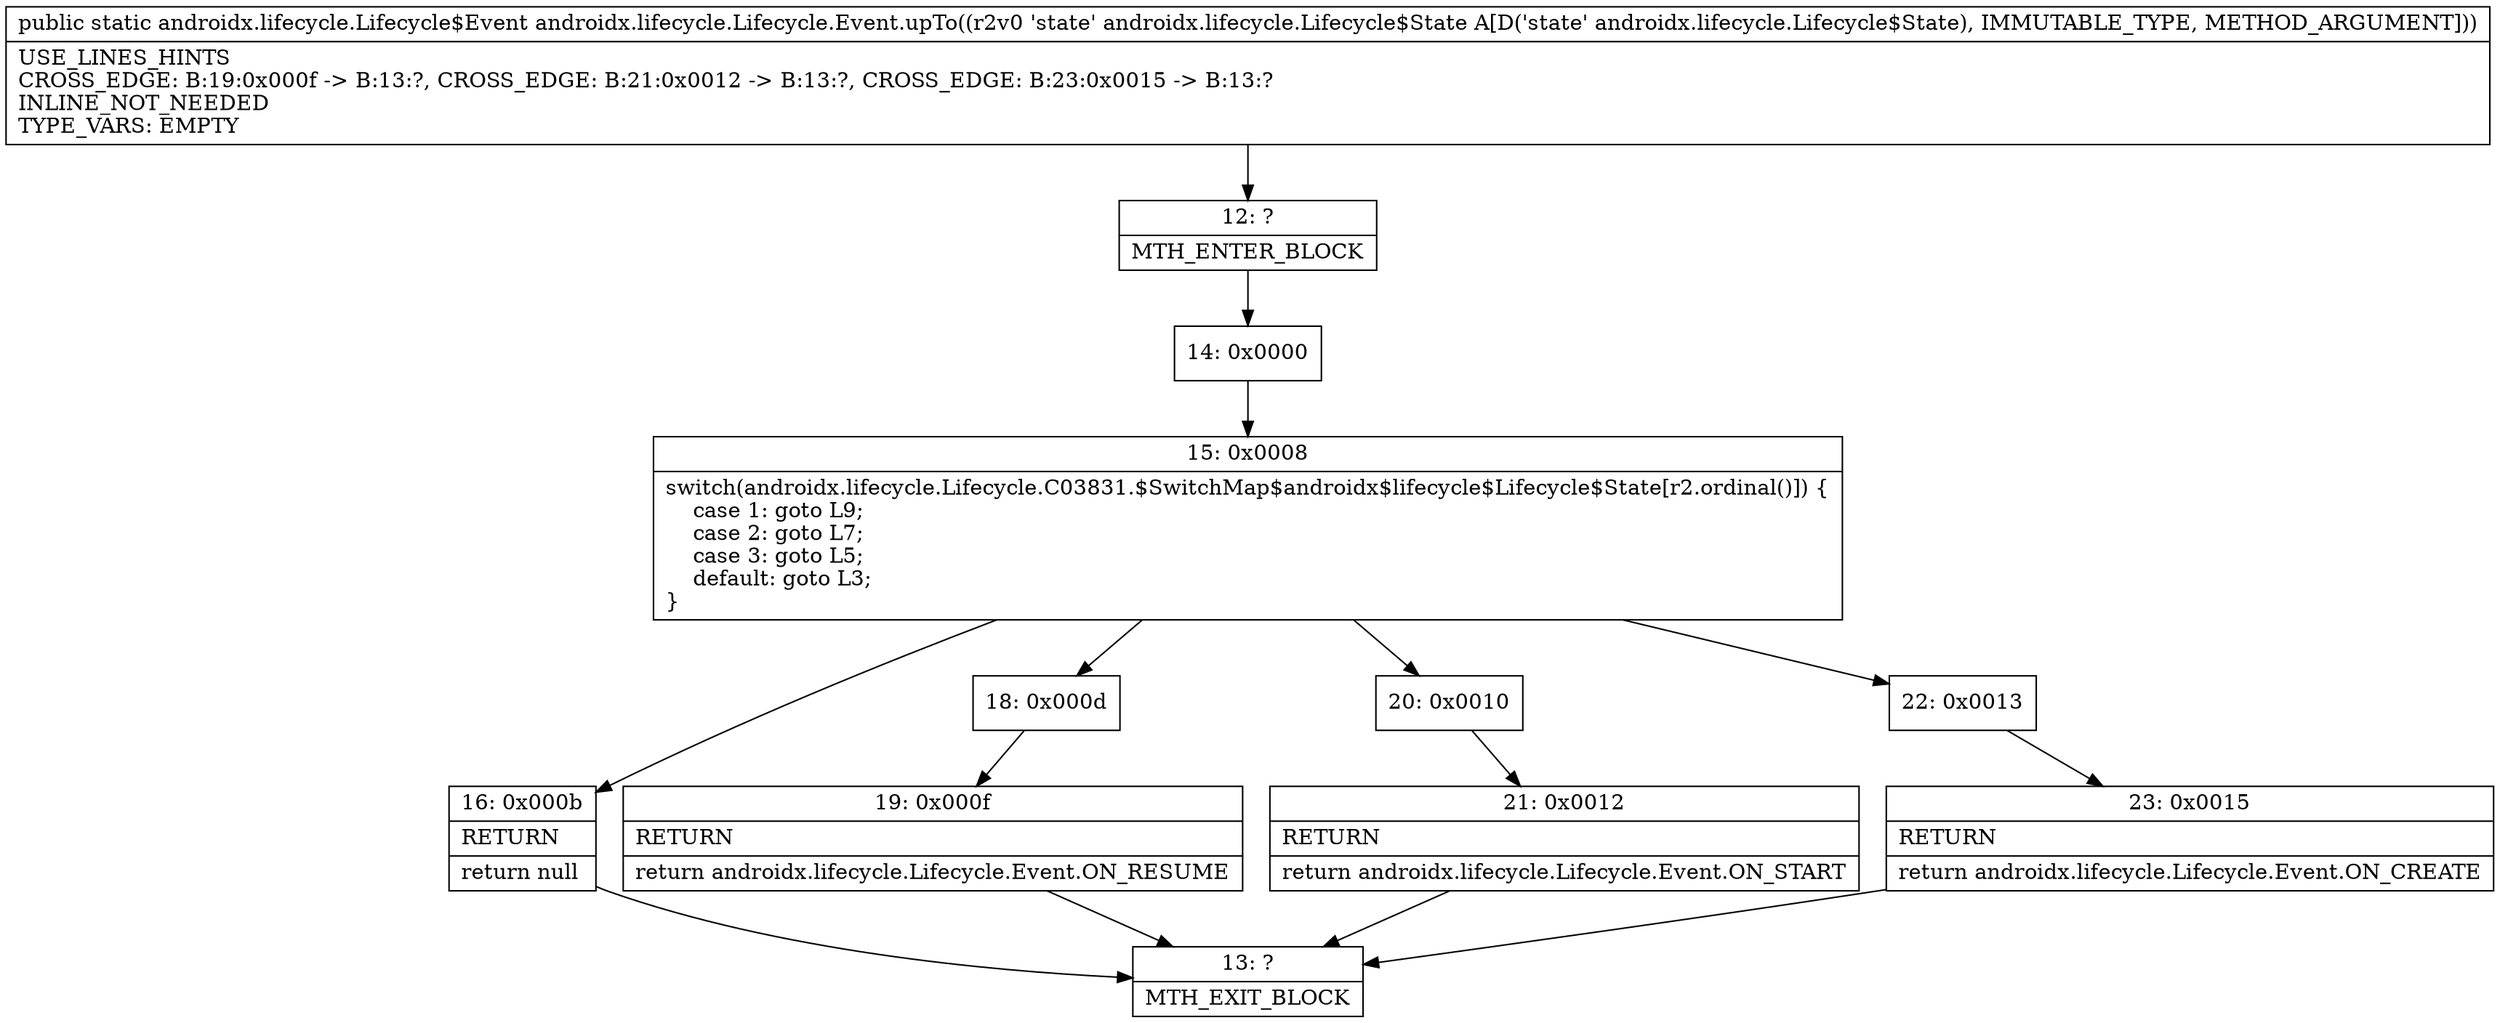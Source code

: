 digraph "CFG forandroidx.lifecycle.Lifecycle.Event.upTo(Landroidx\/lifecycle\/Lifecycle$State;)Landroidx\/lifecycle\/Lifecycle$Event;" {
Node_12 [shape=record,label="{12\:\ ?|MTH_ENTER_BLOCK\l}"];
Node_14 [shape=record,label="{14\:\ 0x0000}"];
Node_15 [shape=record,label="{15\:\ 0x0008|switch(androidx.lifecycle.Lifecycle.C03831.$SwitchMap$androidx$lifecycle$Lifecycle$State[r2.ordinal()]) \{\l    case 1: goto L9;\l    case 2: goto L7;\l    case 3: goto L5;\l    default: goto L3;\l\}\l}"];
Node_16 [shape=record,label="{16\:\ 0x000b|RETURN\l|return null\l}"];
Node_13 [shape=record,label="{13\:\ ?|MTH_EXIT_BLOCK\l}"];
Node_18 [shape=record,label="{18\:\ 0x000d}"];
Node_19 [shape=record,label="{19\:\ 0x000f|RETURN\l|return androidx.lifecycle.Lifecycle.Event.ON_RESUME\l}"];
Node_20 [shape=record,label="{20\:\ 0x0010}"];
Node_21 [shape=record,label="{21\:\ 0x0012|RETURN\l|return androidx.lifecycle.Lifecycle.Event.ON_START\l}"];
Node_22 [shape=record,label="{22\:\ 0x0013}"];
Node_23 [shape=record,label="{23\:\ 0x0015|RETURN\l|return androidx.lifecycle.Lifecycle.Event.ON_CREATE\l}"];
MethodNode[shape=record,label="{public static androidx.lifecycle.Lifecycle$Event androidx.lifecycle.Lifecycle.Event.upTo((r2v0 'state' androidx.lifecycle.Lifecycle$State A[D('state' androidx.lifecycle.Lifecycle$State), IMMUTABLE_TYPE, METHOD_ARGUMENT]))  | USE_LINES_HINTS\lCROSS_EDGE: B:19:0x000f \-\> B:13:?, CROSS_EDGE: B:21:0x0012 \-\> B:13:?, CROSS_EDGE: B:23:0x0015 \-\> B:13:?\lINLINE_NOT_NEEDED\lTYPE_VARS: EMPTY\l}"];
MethodNode -> Node_12;Node_12 -> Node_14;
Node_14 -> Node_15;
Node_15 -> Node_16;
Node_15 -> Node_18;
Node_15 -> Node_20;
Node_15 -> Node_22;
Node_16 -> Node_13;
Node_18 -> Node_19;
Node_19 -> Node_13;
Node_20 -> Node_21;
Node_21 -> Node_13;
Node_22 -> Node_23;
Node_23 -> Node_13;
}

